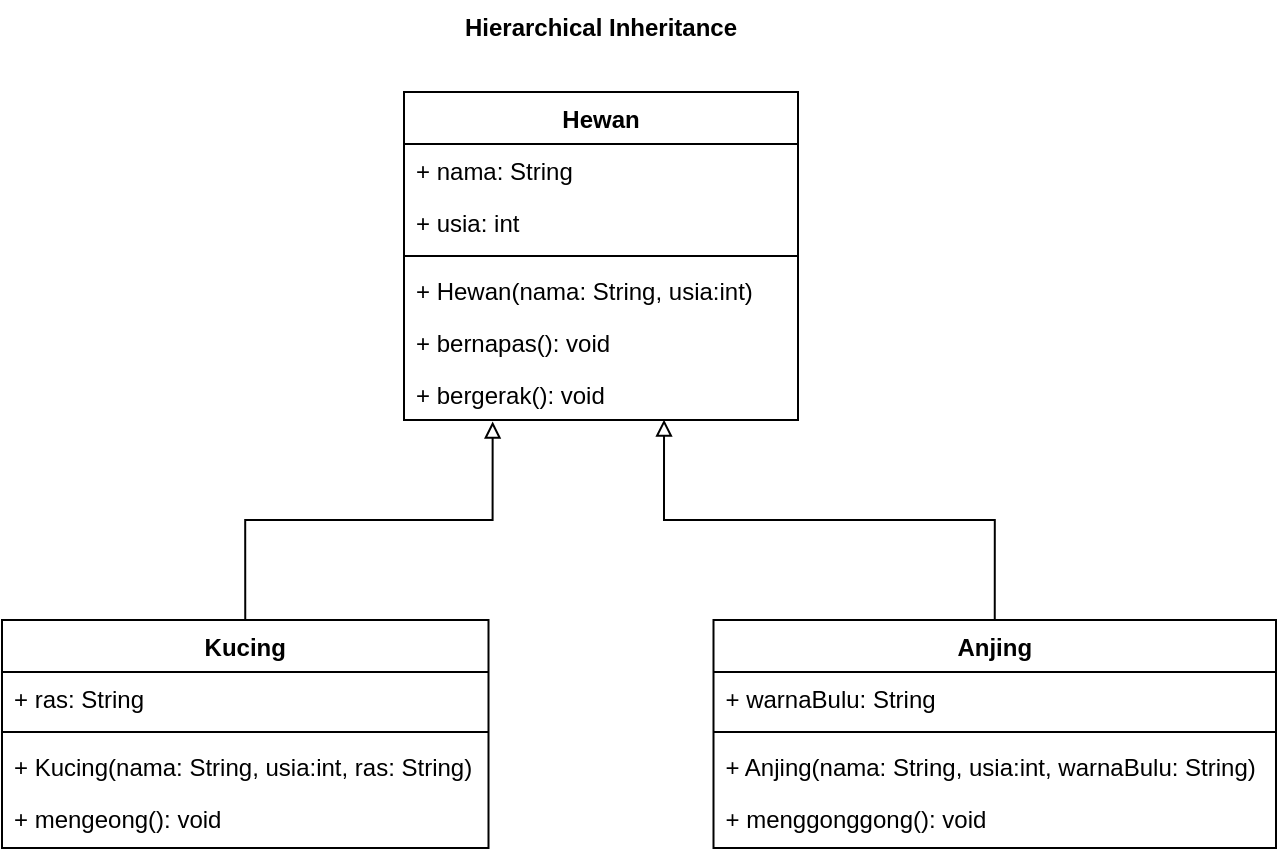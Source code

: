 <mxfile version="26.0.9">
  <diagram id="C5RBs43oDa-KdzZeNtuy" name="Page-1">
    <mxGraphModel dx="-580" dy="496" grid="0" gridSize="10" guides="1" tooltips="1" connect="1" arrows="1" fold="1" page="0" pageScale="1" pageWidth="827" pageHeight="1169" math="0" shadow="0">
      <root>
        <mxCell id="WIyWlLk6GJQsqaUBKTNV-0" />
        <mxCell id="WIyWlLk6GJQsqaUBKTNV-1" parent="WIyWlLk6GJQsqaUBKTNV-0" />
        <mxCell id="NJQpRtNfI7XZ-fcEB4Xe-42" value="&lt;span style=&quot;color: rgb(0, 0, 0); font-family: Helvetica; font-size: 12px; font-style: normal; font-variant-ligatures: normal; font-variant-caps: normal; font-weight: 700; letter-spacing: normal; orphans: 2; text-indent: 0px; text-transform: none; widows: 2; word-spacing: 0px; -webkit-text-stroke-width: 0px; white-space: nowrap; background-color: rgb(255, 255, 255); text-decoration-thickness: initial; text-decoration-style: initial; text-decoration-color: initial; float: none; display: inline !important;&quot;&gt;Hierarchical Inheritance&lt;/span&gt;" style="text;whiteSpace=wrap;html=1;align=center;" parent="WIyWlLk6GJQsqaUBKTNV-1" vertex="1">
          <mxGeometry x="1992.25" y="87" width="112.5" height="25.91" as="geometry" />
        </mxCell>
        <mxCell id="by0UywhuHeBpt9I0af8f-0" value="Hewan" style="swimlane;fontStyle=1;align=center;verticalAlign=top;childLayout=stackLayout;horizontal=1;startSize=26;horizontalStack=0;resizeParent=1;resizeLast=0;collapsible=1;marginBottom=0;rounded=0;shadow=0;strokeWidth=1;" parent="WIyWlLk6GJQsqaUBKTNV-1" vertex="1">
          <mxGeometry x="1950" y="133" width="197" height="164" as="geometry">
            <mxRectangle x="550" y="140" width="160" height="26" as="alternateBounds" />
          </mxGeometry>
        </mxCell>
        <mxCell id="by0UywhuHeBpt9I0af8f-1" value="+ nama: String" style="text;align=left;verticalAlign=top;spacingLeft=4;spacingRight=4;overflow=hidden;rotatable=0;points=[[0,0.5],[1,0.5]];portConstraint=eastwest;" parent="by0UywhuHeBpt9I0af8f-0" vertex="1">
          <mxGeometry y="26" width="197" height="26" as="geometry" />
        </mxCell>
        <mxCell id="by0UywhuHeBpt9I0af8f-6" value="+ usia: int" style="text;align=left;verticalAlign=top;spacingLeft=4;spacingRight=4;overflow=hidden;rotatable=0;points=[[0,0.5],[1,0.5]];portConstraint=eastwest;" parent="by0UywhuHeBpt9I0af8f-0" vertex="1">
          <mxGeometry y="52" width="197" height="26" as="geometry" />
        </mxCell>
        <mxCell id="by0UywhuHeBpt9I0af8f-2" value="" style="line;html=1;strokeWidth=1;align=left;verticalAlign=middle;spacingTop=-1;spacingLeft=3;spacingRight=3;rotatable=0;labelPosition=right;points=[];portConstraint=eastwest;" parent="by0UywhuHeBpt9I0af8f-0" vertex="1">
          <mxGeometry y="78" width="197" height="8" as="geometry" />
        </mxCell>
        <mxCell id="by0UywhuHeBpt9I0af8f-3" value="+ Hewan(nama: String, usia:int)" style="text;align=left;verticalAlign=top;spacingLeft=4;spacingRight=4;overflow=hidden;rotatable=0;points=[[0,0.5],[1,0.5]];portConstraint=eastwest;" parent="by0UywhuHeBpt9I0af8f-0" vertex="1">
          <mxGeometry y="86" width="197" height="26" as="geometry" />
        </mxCell>
        <mxCell id="by0UywhuHeBpt9I0af8f-4" value="+ bernapas(): void" style="text;align=left;verticalAlign=top;spacingLeft=4;spacingRight=4;overflow=hidden;rotatable=0;points=[[0,0.5],[1,0.5]];portConstraint=eastwest;" parent="by0UywhuHeBpt9I0af8f-0" vertex="1">
          <mxGeometry y="112" width="197" height="26" as="geometry" />
        </mxCell>
        <mxCell id="by0UywhuHeBpt9I0af8f-5" value="+ bergerak(): void" style="text;align=left;verticalAlign=top;spacingLeft=4;spacingRight=4;overflow=hidden;rotatable=0;points=[[0,0.5],[1,0.5]];portConstraint=eastwest;" parent="by0UywhuHeBpt9I0af8f-0" vertex="1">
          <mxGeometry y="138" width="197" height="26" as="geometry" />
        </mxCell>
        <mxCell id="by0UywhuHeBpt9I0af8f-7" value="Kucing" style="swimlane;fontStyle=1;align=center;verticalAlign=top;childLayout=stackLayout;horizontal=1;startSize=26;horizontalStack=0;resizeParent=1;resizeLast=0;collapsible=1;marginBottom=0;rounded=0;shadow=0;strokeWidth=1;" parent="WIyWlLk6GJQsqaUBKTNV-1" vertex="1">
          <mxGeometry x="1749" y="397" width="243.25" height="114" as="geometry">
            <mxRectangle x="550" y="140" width="160" height="26" as="alternateBounds" />
          </mxGeometry>
        </mxCell>
        <mxCell id="by0UywhuHeBpt9I0af8f-8" value="+ ras: String" style="text;align=left;verticalAlign=top;spacingLeft=4;spacingRight=4;overflow=hidden;rotatable=0;points=[[0,0.5],[1,0.5]];portConstraint=eastwest;" parent="by0UywhuHeBpt9I0af8f-7" vertex="1">
          <mxGeometry y="26" width="243.25" height="26" as="geometry" />
        </mxCell>
        <mxCell id="by0UywhuHeBpt9I0af8f-10" value="" style="line;html=1;strokeWidth=1;align=left;verticalAlign=middle;spacingTop=-1;spacingLeft=3;spacingRight=3;rotatable=0;labelPosition=right;points=[];portConstraint=eastwest;" parent="by0UywhuHeBpt9I0af8f-7" vertex="1">
          <mxGeometry y="52" width="243.25" height="8" as="geometry" />
        </mxCell>
        <mxCell id="by0UywhuHeBpt9I0af8f-11" value="+ Kucing(nama: String, usia:int, ras: String)" style="text;align=left;verticalAlign=top;spacingLeft=4;spacingRight=4;overflow=hidden;rotatable=0;points=[[0,0.5],[1,0.5]];portConstraint=eastwest;" parent="by0UywhuHeBpt9I0af8f-7" vertex="1">
          <mxGeometry y="60" width="243.25" height="26" as="geometry" />
        </mxCell>
        <mxCell id="by0UywhuHeBpt9I0af8f-12" value="+ mengeong(): void" style="text;align=left;verticalAlign=top;spacingLeft=4;spacingRight=4;overflow=hidden;rotatable=0;points=[[0,0.5],[1,0.5]];portConstraint=eastwest;" parent="by0UywhuHeBpt9I0af8f-7" vertex="1">
          <mxGeometry y="86" width="243.25" height="26" as="geometry" />
        </mxCell>
        <mxCell id="by0UywhuHeBpt9I0af8f-14" value="Anjing" style="swimlane;fontStyle=1;align=center;verticalAlign=top;childLayout=stackLayout;horizontal=1;startSize=26;horizontalStack=0;resizeParent=1;resizeLast=0;collapsible=1;marginBottom=0;rounded=0;shadow=0;strokeWidth=1;" parent="WIyWlLk6GJQsqaUBKTNV-1" vertex="1">
          <mxGeometry x="2104.75" y="397" width="281.25" height="114" as="geometry">
            <mxRectangle x="550" y="140" width="160" height="26" as="alternateBounds" />
          </mxGeometry>
        </mxCell>
        <mxCell id="by0UywhuHeBpt9I0af8f-15" value="+ warnaBulu: String" style="text;align=left;verticalAlign=top;spacingLeft=4;spacingRight=4;overflow=hidden;rotatable=0;points=[[0,0.5],[1,0.5]];portConstraint=eastwest;" parent="by0UywhuHeBpt9I0af8f-14" vertex="1">
          <mxGeometry y="26" width="281.25" height="26" as="geometry" />
        </mxCell>
        <mxCell id="by0UywhuHeBpt9I0af8f-16" value="" style="line;html=1;strokeWidth=1;align=left;verticalAlign=middle;spacingTop=-1;spacingLeft=3;spacingRight=3;rotatable=0;labelPosition=right;points=[];portConstraint=eastwest;" parent="by0UywhuHeBpt9I0af8f-14" vertex="1">
          <mxGeometry y="52" width="281.25" height="8" as="geometry" />
        </mxCell>
        <mxCell id="by0UywhuHeBpt9I0af8f-17" value="+ Anjing(nama: String, usia:int, warnaBulu: String)" style="text;align=left;verticalAlign=top;spacingLeft=4;spacingRight=4;overflow=hidden;rotatable=0;points=[[0,0.5],[1,0.5]];portConstraint=eastwest;" parent="by0UywhuHeBpt9I0af8f-14" vertex="1">
          <mxGeometry y="60" width="281.25" height="26" as="geometry" />
        </mxCell>
        <mxCell id="by0UywhuHeBpt9I0af8f-18" value="+ menggonggong(): void" style="text;align=left;verticalAlign=top;spacingLeft=4;spacingRight=4;overflow=hidden;rotatable=0;points=[[0,0.5],[1,0.5]];portConstraint=eastwest;" parent="by0UywhuHeBpt9I0af8f-14" vertex="1">
          <mxGeometry y="86" width="281.25" height="26" as="geometry" />
        </mxCell>
        <mxCell id="by0UywhuHeBpt9I0af8f-19" style="edgeStyle=orthogonalEdgeStyle;rounded=0;orthogonalLoop=1;jettySize=auto;html=1;exitX=0.5;exitY=0;exitDx=0;exitDy=0;entryX=0.66;entryY=0.993;entryDx=0;entryDy=0;entryPerimeter=0;endArrow=block;endFill=0;" parent="WIyWlLk6GJQsqaUBKTNV-1" source="by0UywhuHeBpt9I0af8f-14" target="by0UywhuHeBpt9I0af8f-5" edge="1">
          <mxGeometry relative="1" as="geometry" />
        </mxCell>
        <mxCell id="by0UywhuHeBpt9I0af8f-20" style="edgeStyle=orthogonalEdgeStyle;rounded=0;orthogonalLoop=1;jettySize=auto;html=1;exitX=0.5;exitY=0;exitDx=0;exitDy=0;entryX=0.225;entryY=1.029;entryDx=0;entryDy=0;entryPerimeter=0;endArrow=block;endFill=0;" parent="WIyWlLk6GJQsqaUBKTNV-1" source="by0UywhuHeBpt9I0af8f-7" target="by0UywhuHeBpt9I0af8f-5" edge="1">
          <mxGeometry relative="1" as="geometry" />
        </mxCell>
      </root>
    </mxGraphModel>
  </diagram>
</mxfile>
